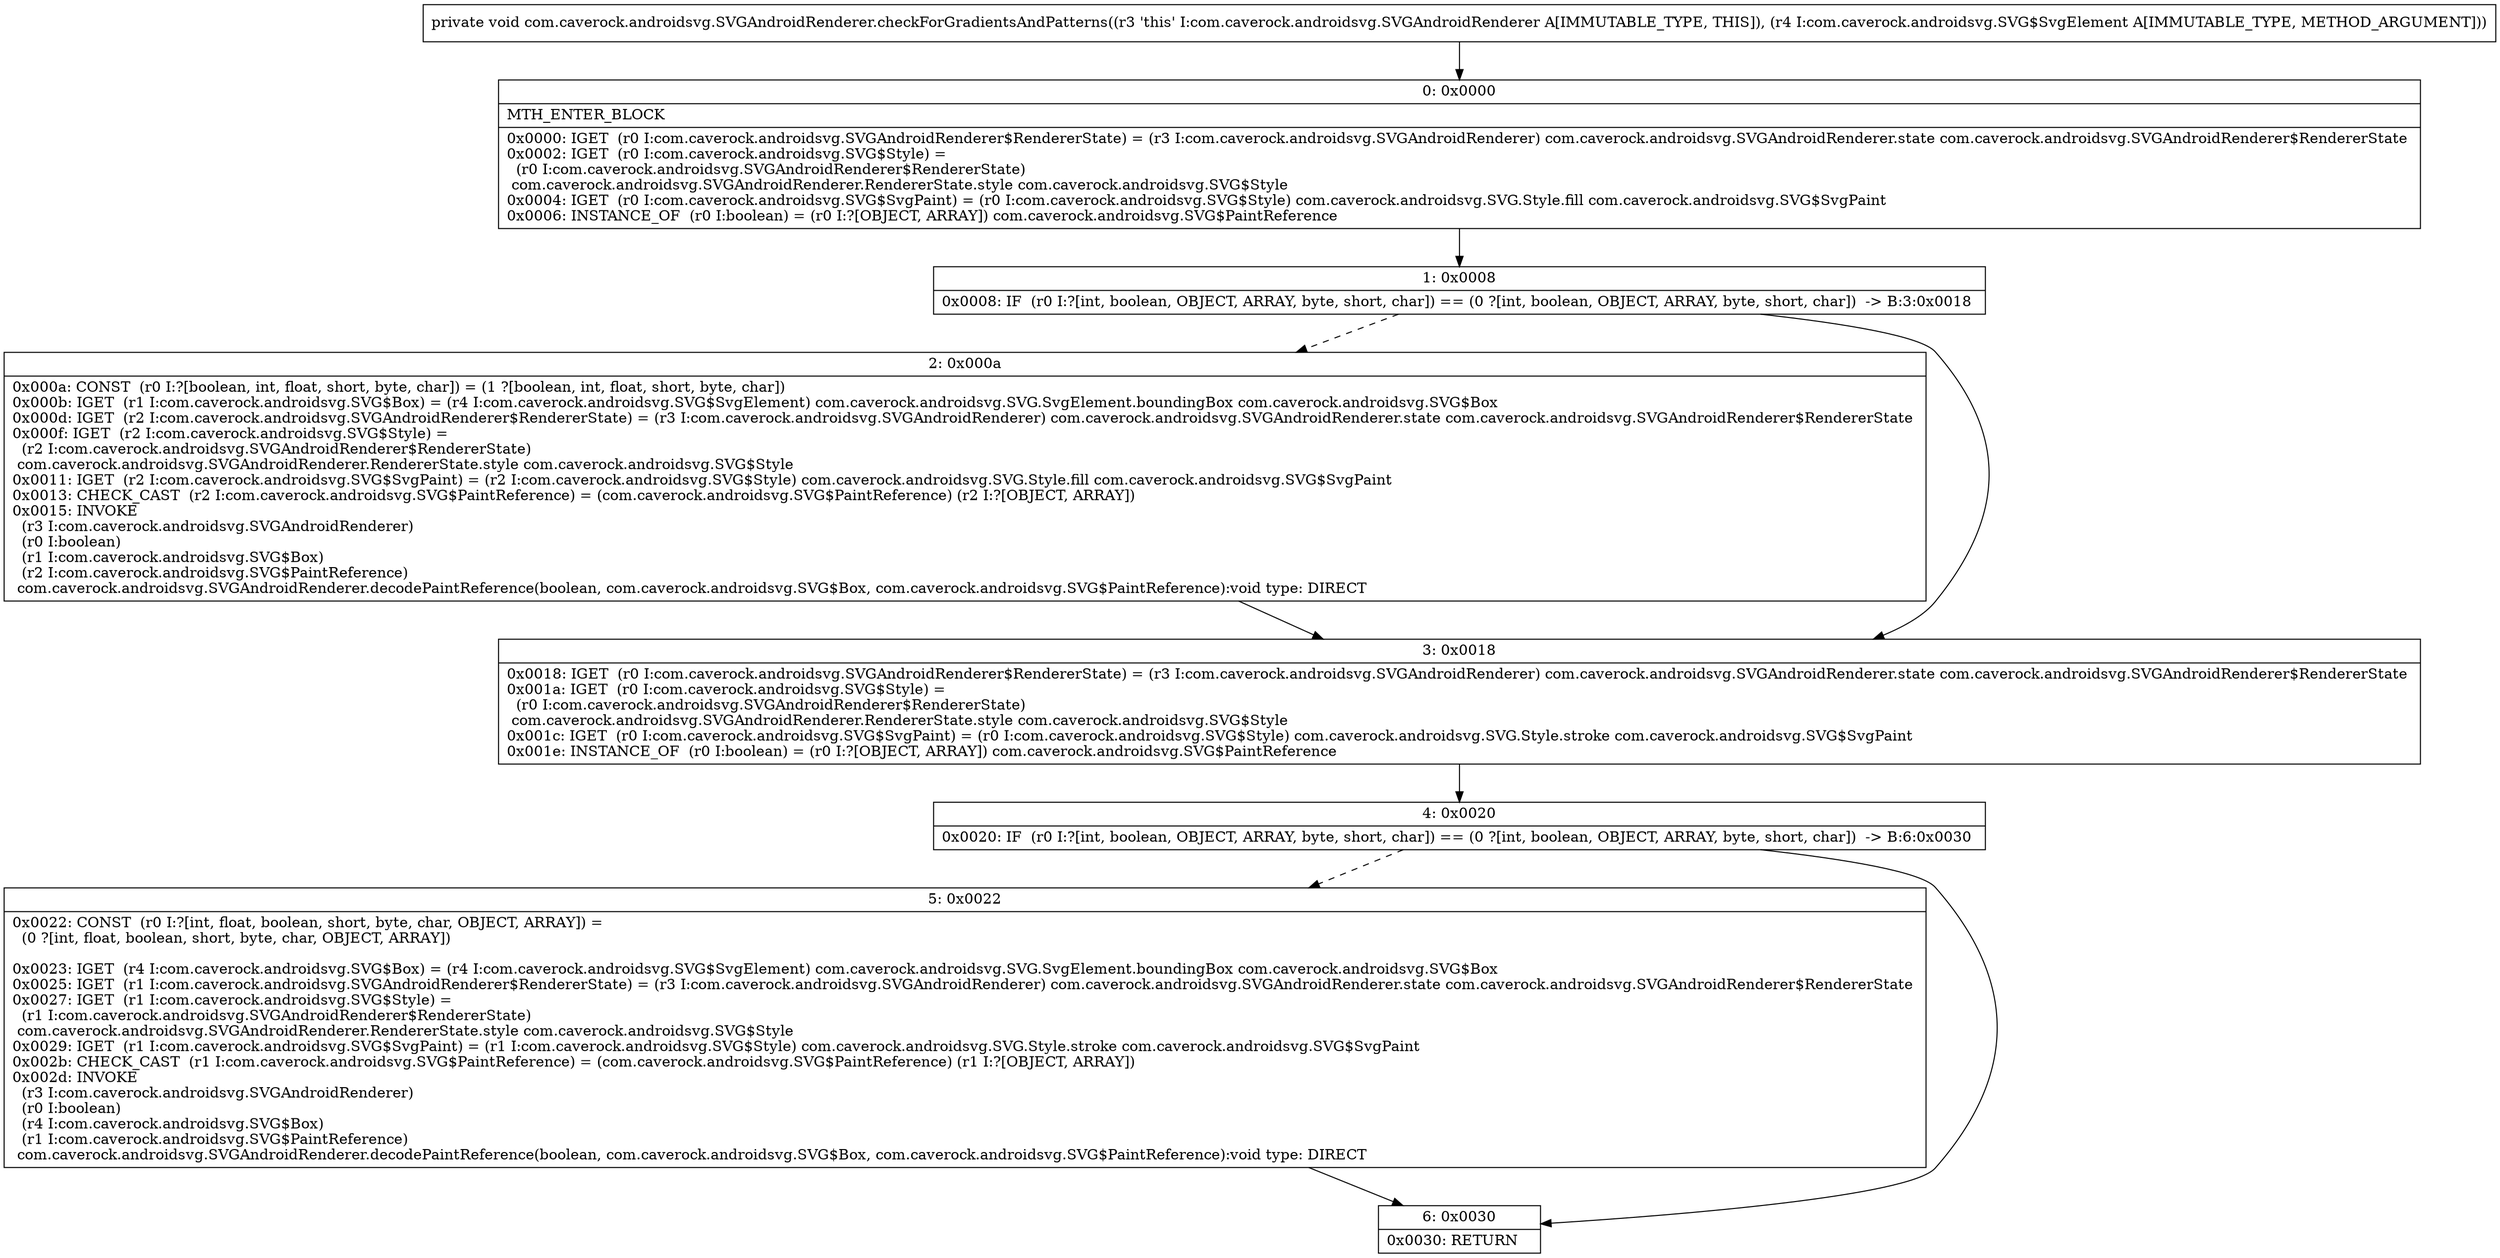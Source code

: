 digraph "CFG forcom.caverock.androidsvg.SVGAndroidRenderer.checkForGradientsAndPatterns(Lcom\/caverock\/androidsvg\/SVG$SvgElement;)V" {
Node_0 [shape=record,label="{0\:\ 0x0000|MTH_ENTER_BLOCK\l|0x0000: IGET  (r0 I:com.caverock.androidsvg.SVGAndroidRenderer$RendererState) = (r3 I:com.caverock.androidsvg.SVGAndroidRenderer) com.caverock.androidsvg.SVGAndroidRenderer.state com.caverock.androidsvg.SVGAndroidRenderer$RendererState \l0x0002: IGET  (r0 I:com.caverock.androidsvg.SVG$Style) = \l  (r0 I:com.caverock.androidsvg.SVGAndroidRenderer$RendererState)\l com.caverock.androidsvg.SVGAndroidRenderer.RendererState.style com.caverock.androidsvg.SVG$Style \l0x0004: IGET  (r0 I:com.caverock.androidsvg.SVG$SvgPaint) = (r0 I:com.caverock.androidsvg.SVG$Style) com.caverock.androidsvg.SVG.Style.fill com.caverock.androidsvg.SVG$SvgPaint \l0x0006: INSTANCE_OF  (r0 I:boolean) = (r0 I:?[OBJECT, ARRAY]) com.caverock.androidsvg.SVG$PaintReference \l}"];
Node_1 [shape=record,label="{1\:\ 0x0008|0x0008: IF  (r0 I:?[int, boolean, OBJECT, ARRAY, byte, short, char]) == (0 ?[int, boolean, OBJECT, ARRAY, byte, short, char])  \-\> B:3:0x0018 \l}"];
Node_2 [shape=record,label="{2\:\ 0x000a|0x000a: CONST  (r0 I:?[boolean, int, float, short, byte, char]) = (1 ?[boolean, int, float, short, byte, char]) \l0x000b: IGET  (r1 I:com.caverock.androidsvg.SVG$Box) = (r4 I:com.caverock.androidsvg.SVG$SvgElement) com.caverock.androidsvg.SVG.SvgElement.boundingBox com.caverock.androidsvg.SVG$Box \l0x000d: IGET  (r2 I:com.caverock.androidsvg.SVGAndroidRenderer$RendererState) = (r3 I:com.caverock.androidsvg.SVGAndroidRenderer) com.caverock.androidsvg.SVGAndroidRenderer.state com.caverock.androidsvg.SVGAndroidRenderer$RendererState \l0x000f: IGET  (r2 I:com.caverock.androidsvg.SVG$Style) = \l  (r2 I:com.caverock.androidsvg.SVGAndroidRenderer$RendererState)\l com.caverock.androidsvg.SVGAndroidRenderer.RendererState.style com.caverock.androidsvg.SVG$Style \l0x0011: IGET  (r2 I:com.caverock.androidsvg.SVG$SvgPaint) = (r2 I:com.caverock.androidsvg.SVG$Style) com.caverock.androidsvg.SVG.Style.fill com.caverock.androidsvg.SVG$SvgPaint \l0x0013: CHECK_CAST  (r2 I:com.caverock.androidsvg.SVG$PaintReference) = (com.caverock.androidsvg.SVG$PaintReference) (r2 I:?[OBJECT, ARRAY]) \l0x0015: INVOKE  \l  (r3 I:com.caverock.androidsvg.SVGAndroidRenderer)\l  (r0 I:boolean)\l  (r1 I:com.caverock.androidsvg.SVG$Box)\l  (r2 I:com.caverock.androidsvg.SVG$PaintReference)\l com.caverock.androidsvg.SVGAndroidRenderer.decodePaintReference(boolean, com.caverock.androidsvg.SVG$Box, com.caverock.androidsvg.SVG$PaintReference):void type: DIRECT \l}"];
Node_3 [shape=record,label="{3\:\ 0x0018|0x0018: IGET  (r0 I:com.caverock.androidsvg.SVGAndroidRenderer$RendererState) = (r3 I:com.caverock.androidsvg.SVGAndroidRenderer) com.caverock.androidsvg.SVGAndroidRenderer.state com.caverock.androidsvg.SVGAndroidRenderer$RendererState \l0x001a: IGET  (r0 I:com.caverock.androidsvg.SVG$Style) = \l  (r0 I:com.caverock.androidsvg.SVGAndroidRenderer$RendererState)\l com.caverock.androidsvg.SVGAndroidRenderer.RendererState.style com.caverock.androidsvg.SVG$Style \l0x001c: IGET  (r0 I:com.caverock.androidsvg.SVG$SvgPaint) = (r0 I:com.caverock.androidsvg.SVG$Style) com.caverock.androidsvg.SVG.Style.stroke com.caverock.androidsvg.SVG$SvgPaint \l0x001e: INSTANCE_OF  (r0 I:boolean) = (r0 I:?[OBJECT, ARRAY]) com.caverock.androidsvg.SVG$PaintReference \l}"];
Node_4 [shape=record,label="{4\:\ 0x0020|0x0020: IF  (r0 I:?[int, boolean, OBJECT, ARRAY, byte, short, char]) == (0 ?[int, boolean, OBJECT, ARRAY, byte, short, char])  \-\> B:6:0x0030 \l}"];
Node_5 [shape=record,label="{5\:\ 0x0022|0x0022: CONST  (r0 I:?[int, float, boolean, short, byte, char, OBJECT, ARRAY]) = \l  (0 ?[int, float, boolean, short, byte, char, OBJECT, ARRAY])\l \l0x0023: IGET  (r4 I:com.caverock.androidsvg.SVG$Box) = (r4 I:com.caverock.androidsvg.SVG$SvgElement) com.caverock.androidsvg.SVG.SvgElement.boundingBox com.caverock.androidsvg.SVG$Box \l0x0025: IGET  (r1 I:com.caverock.androidsvg.SVGAndroidRenderer$RendererState) = (r3 I:com.caverock.androidsvg.SVGAndroidRenderer) com.caverock.androidsvg.SVGAndroidRenderer.state com.caverock.androidsvg.SVGAndroidRenderer$RendererState \l0x0027: IGET  (r1 I:com.caverock.androidsvg.SVG$Style) = \l  (r1 I:com.caverock.androidsvg.SVGAndroidRenderer$RendererState)\l com.caverock.androidsvg.SVGAndroidRenderer.RendererState.style com.caverock.androidsvg.SVG$Style \l0x0029: IGET  (r1 I:com.caverock.androidsvg.SVG$SvgPaint) = (r1 I:com.caverock.androidsvg.SVG$Style) com.caverock.androidsvg.SVG.Style.stroke com.caverock.androidsvg.SVG$SvgPaint \l0x002b: CHECK_CAST  (r1 I:com.caverock.androidsvg.SVG$PaintReference) = (com.caverock.androidsvg.SVG$PaintReference) (r1 I:?[OBJECT, ARRAY]) \l0x002d: INVOKE  \l  (r3 I:com.caverock.androidsvg.SVGAndroidRenderer)\l  (r0 I:boolean)\l  (r4 I:com.caverock.androidsvg.SVG$Box)\l  (r1 I:com.caverock.androidsvg.SVG$PaintReference)\l com.caverock.androidsvg.SVGAndroidRenderer.decodePaintReference(boolean, com.caverock.androidsvg.SVG$Box, com.caverock.androidsvg.SVG$PaintReference):void type: DIRECT \l}"];
Node_6 [shape=record,label="{6\:\ 0x0030|0x0030: RETURN   \l}"];
MethodNode[shape=record,label="{private void com.caverock.androidsvg.SVGAndroidRenderer.checkForGradientsAndPatterns((r3 'this' I:com.caverock.androidsvg.SVGAndroidRenderer A[IMMUTABLE_TYPE, THIS]), (r4 I:com.caverock.androidsvg.SVG$SvgElement A[IMMUTABLE_TYPE, METHOD_ARGUMENT])) }"];
MethodNode -> Node_0;
Node_0 -> Node_1;
Node_1 -> Node_2[style=dashed];
Node_1 -> Node_3;
Node_2 -> Node_3;
Node_3 -> Node_4;
Node_4 -> Node_5[style=dashed];
Node_4 -> Node_6;
Node_5 -> Node_6;
}

